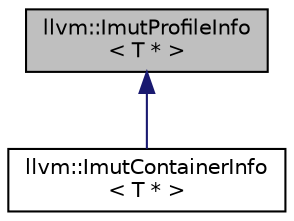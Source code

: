 digraph "llvm::ImutProfileInfo&lt; T * &gt;"
{
 // LATEX_PDF_SIZE
  bgcolor="transparent";
  edge [fontname="Helvetica",fontsize="10",labelfontname="Helvetica",labelfontsize="10"];
  node [fontname="Helvetica",fontsize="10",shape=record];
  Node1 [label="llvm::ImutProfileInfo\l\< T * \>",height=0.2,width=0.4,color="black", fillcolor="grey75", style="filled", fontcolor="black",tooltip="Generic profile trait for pointer types."];
  Node1 -> Node2 [dir="back",color="midnightblue",fontsize="10",style="solid",fontname="Helvetica"];
  Node2 [label="llvm::ImutContainerInfo\l\< T * \>",height=0.2,width=0.4,color="black",URL="$structllvm_1_1ImutContainerInfo_3_01T_01_5_01_4.html",tooltip="ImutContainerInfo - Specialization for pointer values to treat pointers as references to unique objec..."];
}
